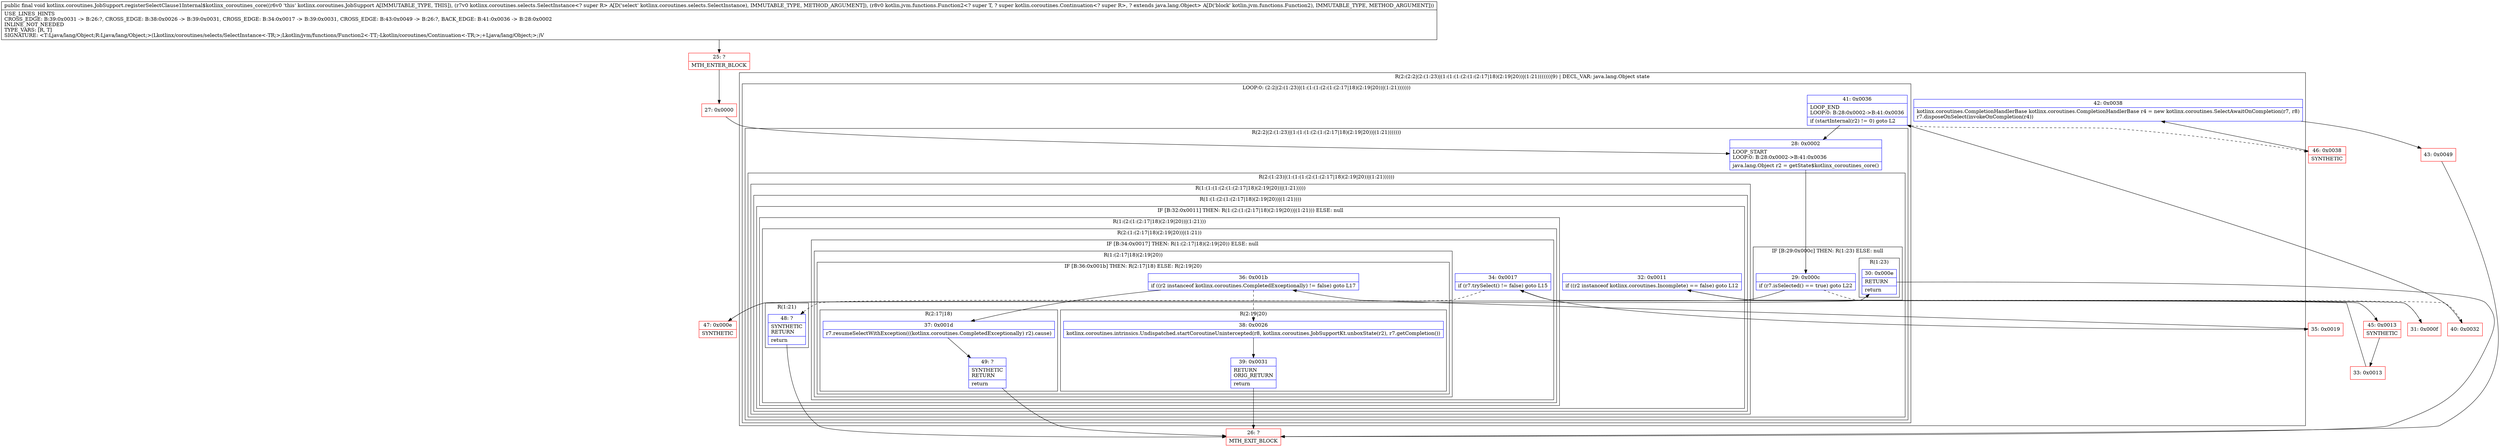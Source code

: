 digraph "CFG forkotlinx.coroutines.JobSupport.registerSelectClause1Internal$kotlinx_coroutines_core(Lkotlinx\/coroutines\/selects\/SelectInstance;Lkotlin\/jvm\/functions\/Function2;)V" {
subgraph cluster_Region_1685836043 {
label = "R(2:(2:2|(2:(1:23)|(1:(1:(1:(2:(1:(2:17|18)(2:19|20))|(1:21)))))))|9) | DECL_VAR: java.lang.Object state\l";
node [shape=record,color=blue];
subgraph cluster_LoopRegion_1567040779 {
label = "LOOP:0: (2:2|(2:(1:23)|(1:(1:(1:(2:(1:(2:17|18)(2:19|20))|(1:21)))))))";
node [shape=record,color=blue];
Node_41 [shape=record,label="{41\:\ 0x0036|LOOP_END\lLOOP:0: B:28:0x0002\-\>B:41:0x0036\l|if (startInternal(r2) != 0) goto L2\l}"];
subgraph cluster_Region_1782332863 {
label = "R(2:2|(2:(1:23)|(1:(1:(1:(2:(1:(2:17|18)(2:19|20))|(1:21)))))))";
node [shape=record,color=blue];
Node_28 [shape=record,label="{28\:\ 0x0002|LOOP_START\lLOOP:0: B:28:0x0002\-\>B:41:0x0036\l|java.lang.Object r2 = getState$kotlinx_coroutines_core()\l}"];
subgraph cluster_Region_1706052935 {
label = "R(2:(1:23)|(1:(1:(1:(2:(1:(2:17|18)(2:19|20))|(1:21))))))";
node [shape=record,color=blue];
subgraph cluster_IfRegion_353618943 {
label = "IF [B:29:0x000c] THEN: R(1:23) ELSE: null";
node [shape=record,color=blue];
Node_29 [shape=record,label="{29\:\ 0x000c|if (r7.isSelected() == true) goto L22\l}"];
subgraph cluster_Region_159591595 {
label = "R(1:23)";
node [shape=record,color=blue];
Node_30 [shape=record,label="{30\:\ 0x000e|RETURN\l|return\l}"];
}
}
subgraph cluster_Region_1321063969 {
label = "R(1:(1:(1:(2:(1:(2:17|18)(2:19|20))|(1:21)))))";
node [shape=record,color=blue];
subgraph cluster_Region_696283332 {
label = "R(1:(1:(2:(1:(2:17|18)(2:19|20))|(1:21))))";
node [shape=record,color=blue];
subgraph cluster_IfRegion_281180836 {
label = "IF [B:32:0x0011] THEN: R(1:(2:(1:(2:17|18)(2:19|20))|(1:21))) ELSE: null";
node [shape=record,color=blue];
Node_32 [shape=record,label="{32\:\ 0x0011|if ((r2 instanceof kotlinx.coroutines.Incomplete) == false) goto L12\l}"];
subgraph cluster_Region_575085112 {
label = "R(1:(2:(1:(2:17|18)(2:19|20))|(1:21)))";
node [shape=record,color=blue];
subgraph cluster_Region_842108079 {
label = "R(2:(1:(2:17|18)(2:19|20))|(1:21))";
node [shape=record,color=blue];
subgraph cluster_IfRegion_312297494 {
label = "IF [B:34:0x0017] THEN: R(1:(2:17|18)(2:19|20)) ELSE: null";
node [shape=record,color=blue];
Node_34 [shape=record,label="{34\:\ 0x0017|if (r7.trySelect() != false) goto L15\l}"];
subgraph cluster_Region_942742737 {
label = "R(1:(2:17|18)(2:19|20))";
node [shape=record,color=blue];
subgraph cluster_IfRegion_136230767 {
label = "IF [B:36:0x001b] THEN: R(2:17|18) ELSE: R(2:19|20)";
node [shape=record,color=blue];
Node_36 [shape=record,label="{36\:\ 0x001b|if ((r2 instanceof kotlinx.coroutines.CompletedExceptionally) != false) goto L17\l}"];
subgraph cluster_Region_63222294 {
label = "R(2:17|18)";
node [shape=record,color=blue];
Node_37 [shape=record,label="{37\:\ 0x001d|r7.resumeSelectWithException(((kotlinx.coroutines.CompletedExceptionally) r2).cause)\l}"];
Node_49 [shape=record,label="{49\:\ ?|SYNTHETIC\lRETURN\l|return\l}"];
}
subgraph cluster_Region_1735364632 {
label = "R(2:19|20)";
node [shape=record,color=blue];
Node_38 [shape=record,label="{38\:\ 0x0026|kotlinx.coroutines.intrinsics.Undispatched.startCoroutineUnintercepted(r8, kotlinx.coroutines.JobSupportKt.unboxState(r2), r7.getCompletion())\l}"];
Node_39 [shape=record,label="{39\:\ 0x0031|RETURN\lORIG_RETURN\l|return\l}"];
}
}
}
}
subgraph cluster_Region_582829877 {
label = "R(1:21)";
node [shape=record,color=blue];
Node_48 [shape=record,label="{48\:\ ?|SYNTHETIC\lRETURN\l|return\l}"];
}
}
}
}
}
}
}
}
}
Node_42 [shape=record,label="{42\:\ 0x0038|kotlinx.coroutines.CompletionHandlerBase kotlinx.coroutines.CompletionHandlerBase r4 = new kotlinx.coroutines.SelectAwaitOnCompletion(r7, r8)\lr7.disposeOnSelect(invokeOnCompletion(r4))\l}"];
}
Node_25 [shape=record,color=red,label="{25\:\ ?|MTH_ENTER_BLOCK\l}"];
Node_27 [shape=record,color=red,label="{27\:\ 0x0000}"];
Node_31 [shape=record,color=red,label="{31\:\ 0x000f}"];
Node_40 [shape=record,color=red,label="{40\:\ 0x0032}"];
Node_46 [shape=record,color=red,label="{46\:\ 0x0038|SYNTHETIC\l}"];
Node_43 [shape=record,color=red,label="{43\:\ 0x0049}"];
Node_26 [shape=record,color=red,label="{26\:\ ?|MTH_EXIT_BLOCK\l}"];
Node_45 [shape=record,color=red,label="{45\:\ 0x0013|SYNTHETIC\l}"];
Node_33 [shape=record,color=red,label="{33\:\ 0x0013}"];
Node_35 [shape=record,color=red,label="{35\:\ 0x0019}"];
Node_47 [shape=record,color=red,label="{47\:\ 0x000e|SYNTHETIC\l}"];
MethodNode[shape=record,label="{public final void kotlinx.coroutines.JobSupport.registerSelectClause1Internal$kotlinx_coroutines_core((r6v0 'this' kotlinx.coroutines.JobSupport A[IMMUTABLE_TYPE, THIS]), (r7v0 kotlinx.coroutines.selects.SelectInstance\<? super R\> A[D('select' kotlinx.coroutines.selects.SelectInstance), IMMUTABLE_TYPE, METHOD_ARGUMENT]), (r8v0 kotlin.jvm.functions.Function2\<? super T, ? super kotlin.coroutines.Continuation\<? super R\>, ? extends java.lang.Object\> A[D('block' kotlin.jvm.functions.Function2), IMMUTABLE_TYPE, METHOD_ARGUMENT]))  | USE_LINES_HINTS\lCROSS_EDGE: B:39:0x0031 \-\> B:26:?, CROSS_EDGE: B:38:0x0026 \-\> B:39:0x0031, CROSS_EDGE: B:34:0x0017 \-\> B:39:0x0031, CROSS_EDGE: B:43:0x0049 \-\> B:26:?, BACK_EDGE: B:41:0x0036 \-\> B:28:0x0002\lINLINE_NOT_NEEDED\lTYPE_VARS: [R, T]\lSIGNATURE: \<T:Ljava\/lang\/Object;R:Ljava\/lang\/Object;\>(Lkotlinx\/coroutines\/selects\/SelectInstance\<\-TR;\>;Lkotlin\/jvm\/functions\/Function2\<\-TT;\-Lkotlin\/coroutines\/Continuation\<\-TR;\>;+Ljava\/lang\/Object;\>;)V\l}"];
MethodNode -> Node_25;Node_41 -> Node_28;
Node_41 -> Node_46[style=dashed];
Node_28 -> Node_29;
Node_29 -> Node_31[style=dashed];
Node_29 -> Node_47;
Node_30 -> Node_26;
Node_32 -> Node_40[style=dashed];
Node_32 -> Node_45;
Node_34 -> Node_35;
Node_34 -> Node_48[style=dashed];
Node_36 -> Node_37;
Node_36 -> Node_38[style=dashed];
Node_37 -> Node_49;
Node_49 -> Node_26;
Node_38 -> Node_39;
Node_39 -> Node_26;
Node_48 -> Node_26;
Node_42 -> Node_43;
Node_25 -> Node_27;
Node_27 -> Node_28;
Node_31 -> Node_32;
Node_40 -> Node_41;
Node_46 -> Node_42;
Node_43 -> Node_26;
Node_45 -> Node_33;
Node_33 -> Node_34;
Node_35 -> Node_36;
Node_47 -> Node_30;
}

